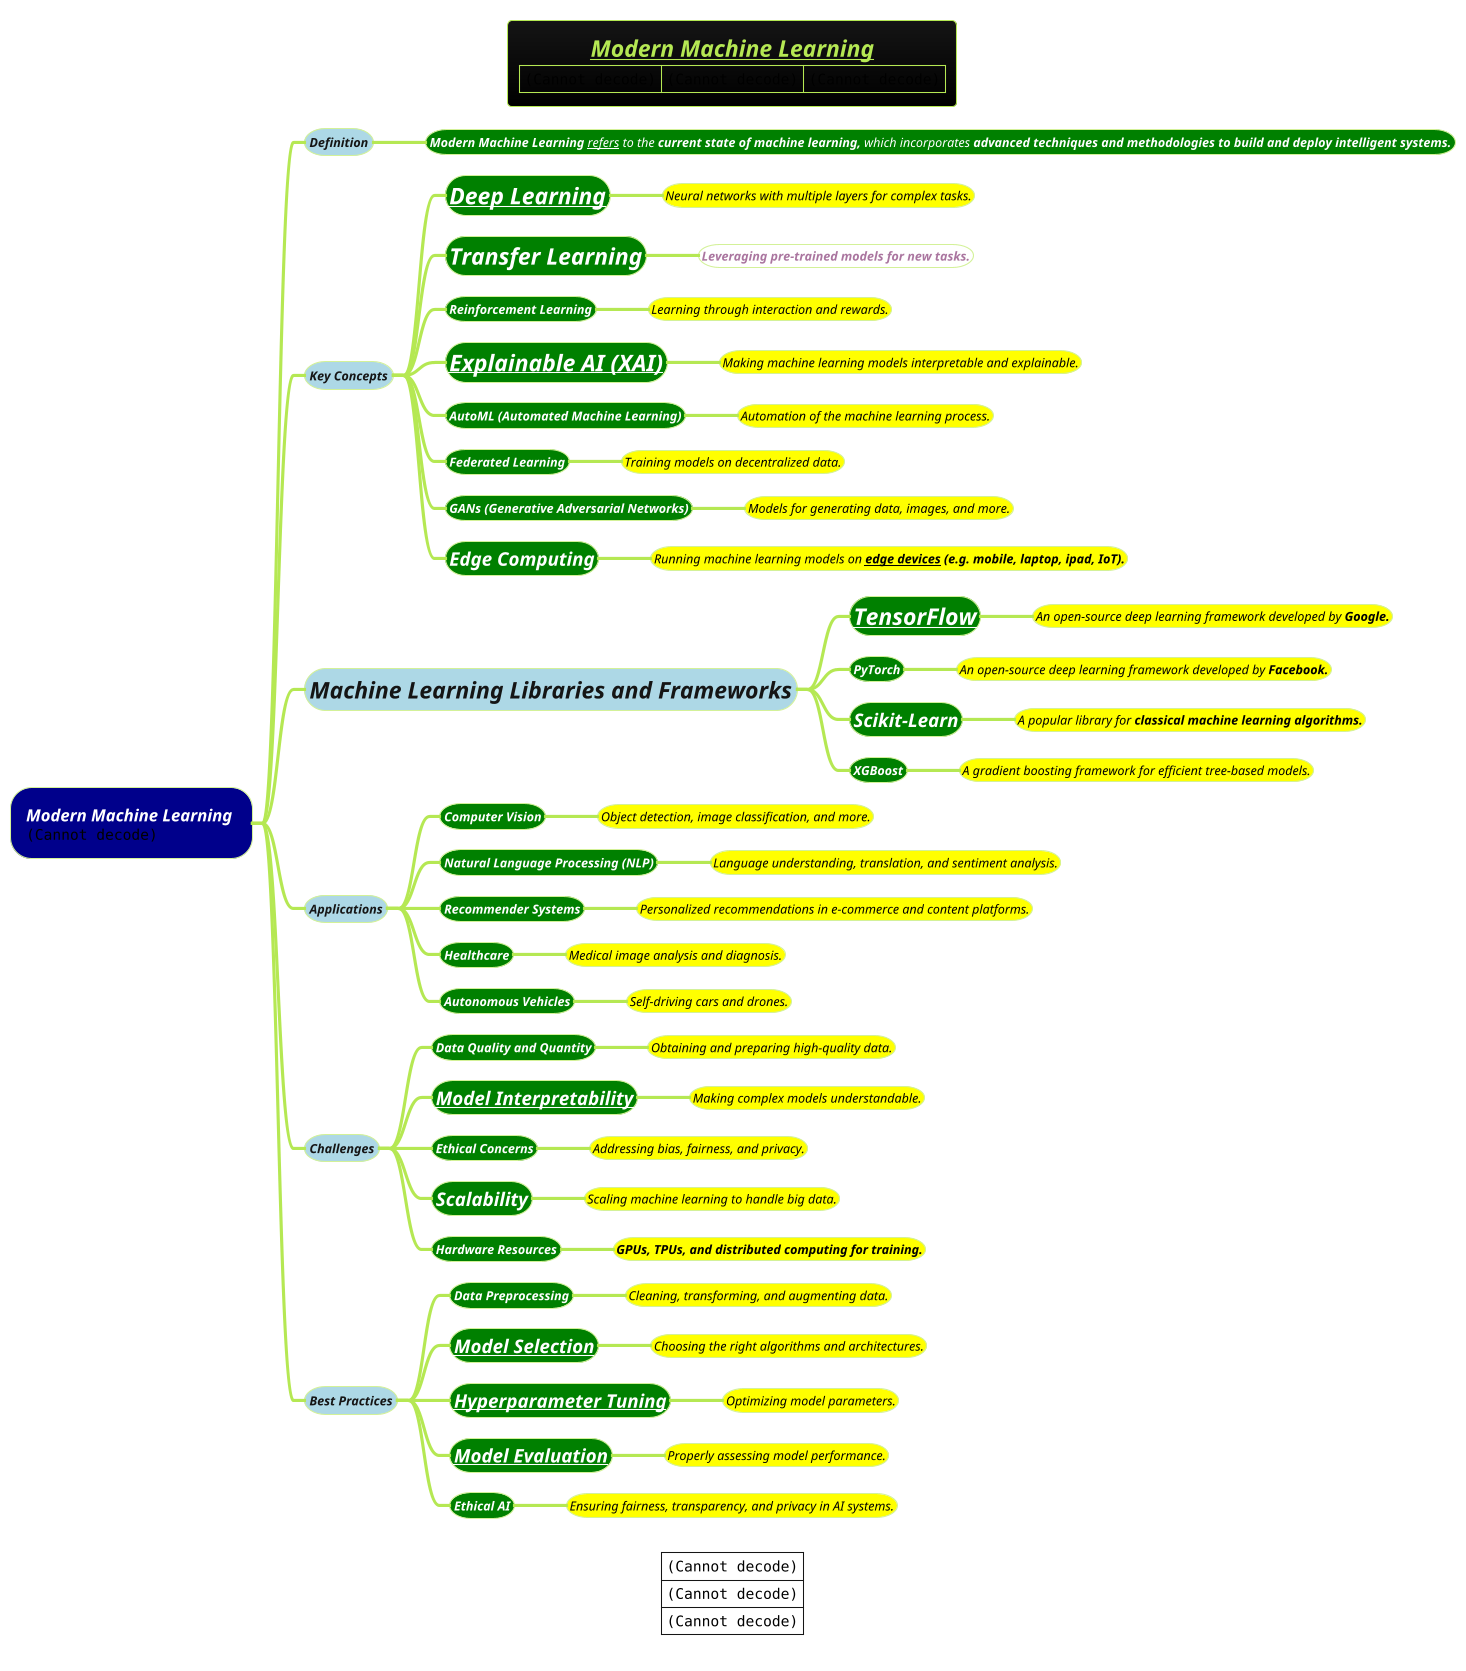 @startmindmap
title =<b><i><u><size:18>Modern Machine Learning \n|<img:images/img_2.png{scale=.9}>|<img:images/img_23.png{scale=.644}>|<img:images/23-data-and-instructions-or-OOP.png{scale=.666}>|
caption |<img:images/img_22.png{scale=1}>|\n|<img:../../../docs/3-programming-languages/Venkat-Subramaniam/images-reuseable/44-Program-vs-ML-model.png>|\n|<img:../../../docs/3-programming-languages/Venkat-Subramaniam/images-reuseable/ML-stuff.png>|
!theme hacker

*[#darkblue] <color #white><i>Modern Machine <i>Learning \n<img:images/img_24.png{scale=1}>
**[#lightblue] <size:12><i>Definition
***[#green] <color #white><i><size:12><i>**Modern Machine Learning** __refers__ to the **current state of machine learning,** which incorporates **advanced techniques and methodologies to build and deploy intelligent systems.**

**[#lightblue] <size:12><i>Key Concepts
***[#green] <size:22><color #white><i>**[[3-deep-learning-DL/Deep-Learning.puml Deep Learning]]**
****[#yellow] <color #black><i><size:12>Neural networks with multiple layers for complex tasks.
***[#green] <i><size:22><b><color #white>Transfer Learning
****[#white] <i><size:12>**Leveraging pre-trained models for new tasks.**
***[#green] <b><color #white><i><size:12>Reinforcement Learning
****[#yellow] <color #black><i><size:12>Learning through interaction and rewards.
***[#green] <b><color #white><i><size:22>[[3-deep-learning-DL/how-to/Model-Explainability.puml Explainable AI (XAI)]]
****[#yellow] <color #black><i><size:12>Making machine learning models interpretable and explainable.
***[#green] <b><color #white><i><size:12>AutoML **(Automated Machine Learning)**
****[#yellow] <color #black><i><size:12>Automation of the machine learning process.
***[#green] <b><color #white><i><size:12>Federated Learning
****[#yellow] <color #black><i><size:12>Training models on decentralized data.
***[#green] <b><color #white><i><size:12>GANs **(Generative Adversarial Networks)**
****[#yellow] <color #black><i><size:12>Models for generating data, images, and more.
***[#green] <size:18><color #white><i>**Edge Computing**
****[#yellow] <color #black><i><size:12>Running machine learning models on __**edge devices**__ **(e.g. mobile, laptop, ipad, IoT).**

**[#lightblue] <size:22><i>Machine Learning Libraries and Frameworks
***[#green] <b><color #white><i><size:22>[[tensorflow-by-google/tensorflow.puml TensorFlow]]
****[#yellow] <color #black><i><size:12>An open-source deep learning framework developed by **Google.**
***[#green] <b><color #white><i><size:12>PyTorch
****[#yellow] <color #black><i><size:12>An open-source deep learning framework developed by **Facebook.**
***[#green] <size:18><color #white><i>**Scikit-Learn**
****[#yellow] <color #black><i><size:12>A popular library for **classical machine learning algorithms.**
***[#green] <b><color #white><i><size:12>XGBoost
****[#yellow] <color #black><i><size:12>A gradient boosting framework for efficient tree-based models.

**[#lightblue] <size:12><i>Applications
***[#green] <b><color #white><i><size:12>Computer Vision
****[#yellow] <color #black><i><size:12>Object detection, image classification, and more.
***[#green] <b><color #white><i><size:12>Natural Language Processing **(NLP)**
****[#yellow] <color #black><i><size:12>Language understanding, translation, and sentiment analysis.
***[#green] <b><color #white><i><size:12>Recommender Systems
****[#yellow] <color #black><i><size:12>Personalized recommendations in e-commerce and content platforms.
***[#green] <b><color #white><i><size:12>Healthcare
****[#yellow] <color #black><i><size:12>Medical image analysis and diagnosis.
***[#green] <b><color #white><i><size:12>Autonomous Vehicles
****[#yellow] <color #black><i><size:12>Self-driving cars and drones.

**[#lightblue] <size:12><i>Challenges
***[#green] <b><color #white><i><size:12>Data Quality and Quantity
****[#yellow] <color #black><i><size:12>Obtaining and preparing high-quality data.
***[#green] <b><color #white><i><size:18>[[3-deep-learning-DL/how-to/Model-Explainability.puml Model Interpretability]]
****[#yellow] <color #black><i><size:12>Making complex models understandable.
***[#green] <b><color #white><i><size:12>Ethical Concerns
****[#yellow] <color #black><i><size:12>Addressing bias, fairness, and privacy.
***[#green] <size:18><color #white><i>**Scalability**
****[#yellow] <color #black><i><size:12>Scaling machine learning to handle big data.
***[#green] <b><color #white><i><size:12>Hardware Resources
****[#yellow] <color #black><i><size:12>**GPUs, TPUs, and distributed computing for training.**

**[#lightblue] <size:12><i>Best Practices
***[#green] <b><size:12><color #white><i>**Data Preprocessing**
****[#yellow] <color #black><i><size:12>Cleaning, transforming, and augmenting data.
***[#green] <i><size:18>**[[3-deep-learning-DL/how-to/Criteria-to-Select-a-Network-Architecture.puml Model Selection]]**
****[#yellow] <color #black><i><size:12>Choosing the right algorithms and architectures.
***[#green] <i><size:18>**[[3-deep-learning-DL/Hyperparameter-Tuning.puml Hyperparameter Tuning]]**
****[#yellow] <color #black><i><size:12>Optimizing model parameters.
***[#green] <b><color #white><i><size:18>[[Model-Evaluation.puml Model Evaluation]]
****[#yellow] <color #black><i><size:12>Properly assessing model performance.
***[#green] <b><color #white><i><size:12>Ethical AI
****[#yellow] <color #black><i><size:12>Ensuring fairness, transparency, and privacy in AI systems.

@endmindmap
